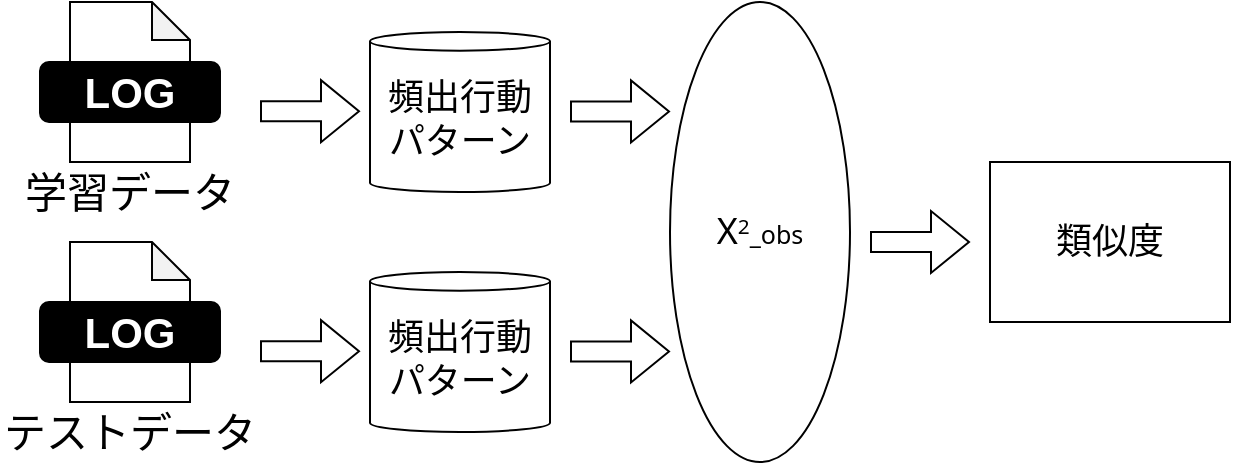 <mxfile version="20.8.11" type="github">
  <diagram id="YPccTKy6SMFwb7SAPTub" name="ページ1">
    <mxGraphModel dx="1434" dy="731" grid="1" gridSize="10" guides="1" tooltips="1" connect="1" arrows="1" fold="1" page="1" pageScale="1" pageWidth="827" pageHeight="1169" math="0" shadow="0">
      <root>
        <mxCell id="0" />
        <mxCell id="1" parent="0" />
        <mxCell id="exUD_tQTBHfpHAonWpkd-107" value="類似度" style="rounded=0;whiteSpace=wrap;html=1;labelBackgroundColor=none;fontSize=18;fontColor=#000000;fillColor=#FFFFFF;" parent="1" vertex="1">
          <mxGeometry x="610" y="280" width="120" height="80" as="geometry" />
        </mxCell>
        <mxCell id="exUD_tQTBHfpHAonWpkd-108" value="&lt;font data-font-src=&quot;https://fonts.googleapis.com/css?family=Noto+Sans+Math&quot; face=&quot;Noto Sans Math&quot;&gt;Χ&lt;span style=&quot;font-size: 12.5px;&quot;&gt;&lt;sup&gt;2&lt;/sup&gt;_obs&lt;/span&gt;&lt;br&gt;&lt;/font&gt;" style="ellipse;whiteSpace=wrap;html=1;labelBackgroundColor=none;fontSize=18;fontColor=#000000;fillColor=#FFFFFF;" parent="1" vertex="1">
          <mxGeometry x="450" y="200" width="90" height="230" as="geometry" />
        </mxCell>
        <mxCell id="exUD_tQTBHfpHAonWpkd-98" value="" style="group" parent="1" vertex="1" connectable="0">
          <mxGeometry x="120" y="200" width="120" height="110" as="geometry" />
        </mxCell>
        <mxCell id="exUD_tQTBHfpHAonWpkd-3" value="" style="group" parent="exUD_tQTBHfpHAonWpkd-98" vertex="1" connectable="0">
          <mxGeometry x="15" width="90" height="80" as="geometry" />
        </mxCell>
        <mxCell id="exUD_tQTBHfpHAonWpkd-1" value="" style="shape=note;whiteSpace=wrap;html=1;backgroundOutline=1;darkOpacity=0.05;size=19;" parent="exUD_tQTBHfpHAonWpkd-3" vertex="1">
          <mxGeometry x="15" width="60" height="80" as="geometry" />
        </mxCell>
        <mxCell id="exUD_tQTBHfpHAonWpkd-2" value="&lt;font style=&quot;font-size: 21px;&quot; color=&quot;#ffffff&quot;&gt;&lt;b&gt;LOG&lt;/b&gt;&lt;/font&gt;" style="rounded=1;whiteSpace=wrap;html=1;fillColor=#000000;" parent="exUD_tQTBHfpHAonWpkd-3" vertex="1">
          <mxGeometry y="30" width="90" height="30" as="geometry" />
        </mxCell>
        <mxCell id="exUD_tQTBHfpHAonWpkd-4" value="&lt;font color=&quot;#000000&quot;&gt;学習データ&lt;/font&gt;" style="text;html=1;strokeColor=none;fillColor=none;align=center;verticalAlign=middle;whiteSpace=wrap;rounded=0;labelBackgroundColor=none;fontSize=21;fontColor=#FFFFFF;" parent="exUD_tQTBHfpHAonWpkd-98" vertex="1">
          <mxGeometry y="80" width="120" height="30" as="geometry" />
        </mxCell>
        <mxCell id="exUD_tQTBHfpHAonWpkd-96" value="" style="group" parent="1" vertex="1" connectable="0">
          <mxGeometry x="115" y="320" width="130" height="110" as="geometry" />
        </mxCell>
        <mxCell id="exUD_tQTBHfpHAonWpkd-10" value="" style="group" parent="exUD_tQTBHfpHAonWpkd-96" vertex="1" connectable="0">
          <mxGeometry x="20" width="90" height="80" as="geometry" />
        </mxCell>
        <mxCell id="exUD_tQTBHfpHAonWpkd-11" value="" style="shape=note;whiteSpace=wrap;html=1;backgroundOutline=1;darkOpacity=0.05;size=19;" parent="exUD_tQTBHfpHAonWpkd-10" vertex="1">
          <mxGeometry x="15" width="60" height="80" as="geometry" />
        </mxCell>
        <mxCell id="exUD_tQTBHfpHAonWpkd-12" value="&lt;font style=&quot;font-size: 21px;&quot; color=&quot;#ffffff&quot;&gt;&lt;b&gt;LOG&lt;/b&gt;&lt;/font&gt;" style="rounded=1;whiteSpace=wrap;html=1;fillColor=#000000;" parent="exUD_tQTBHfpHAonWpkd-10" vertex="1">
          <mxGeometry y="30" width="90" height="30" as="geometry" />
        </mxCell>
        <mxCell id="exUD_tQTBHfpHAonWpkd-13" value="&lt;font color=&quot;#000000&quot;&gt;テストデータ&lt;/font&gt;" style="text;html=1;strokeColor=none;fillColor=none;align=center;verticalAlign=middle;whiteSpace=wrap;rounded=0;labelBackgroundColor=none;fontSize=21;fontColor=#FFFFFF;" parent="exUD_tQTBHfpHAonWpkd-96" vertex="1">
          <mxGeometry y="80" width="130" height="30" as="geometry" />
        </mxCell>
        <mxCell id="exUD_tQTBHfpHAonWpkd-109" value="" style="shape=flexArrow;endArrow=classic;html=1;rounded=0;fontSize=18;fontColor=#000000;" parent="1" edge="1">
          <mxGeometry width="50" height="50" relative="1" as="geometry">
            <mxPoint x="245" y="254.58" as="sourcePoint" />
            <mxPoint x="295" y="254.58" as="targetPoint" />
          </mxGeometry>
        </mxCell>
        <mxCell id="exUD_tQTBHfpHAonWpkd-110" value="" style="shape=flexArrow;endArrow=classic;html=1;rounded=0;fontSize=18;fontColor=#000000;" parent="1" edge="1">
          <mxGeometry width="50" height="50" relative="1" as="geometry">
            <mxPoint x="245" y="374.58" as="sourcePoint" />
            <mxPoint x="295" y="374.58" as="targetPoint" />
          </mxGeometry>
        </mxCell>
        <mxCell id="exUD_tQTBHfpHAonWpkd-111" value="頻出行動&lt;br style=&quot;border-color: var(--border-color);&quot;&gt;パターン" style="shape=cylinder3;whiteSpace=wrap;html=1;boundedLbl=1;backgroundOutline=1;size=4.667;labelBackgroundColor=none;fontSize=18;fontColor=#000000;fillColor=#FFFFFF;" parent="1" vertex="1">
          <mxGeometry x="300" y="335" width="90" height="80" as="geometry" />
        </mxCell>
        <mxCell id="exUD_tQTBHfpHAonWpkd-112" value="頻出行動&lt;br&gt;パターン" style="shape=cylinder3;whiteSpace=wrap;html=1;boundedLbl=1;backgroundOutline=1;size=4.667;labelBackgroundColor=none;fontSize=18;fontColor=#000000;fillColor=#FFFFFF;" parent="1" vertex="1">
          <mxGeometry x="300" y="215" width="90" height="80" as="geometry" />
        </mxCell>
        <mxCell id="exUD_tQTBHfpHAonWpkd-114" value="" style="shape=flexArrow;endArrow=classic;html=1;rounded=0;fontSize=18;fontColor=#000000;" parent="1" edge="1">
          <mxGeometry width="50" height="50" relative="1" as="geometry">
            <mxPoint x="400" y="374.71" as="sourcePoint" />
            <mxPoint x="450" y="374.71" as="targetPoint" />
          </mxGeometry>
        </mxCell>
        <mxCell id="exUD_tQTBHfpHAonWpkd-115" value="" style="shape=flexArrow;endArrow=classic;html=1;rounded=0;fontSize=18;fontColor=#000000;" parent="1" edge="1">
          <mxGeometry width="50" height="50" relative="1" as="geometry">
            <mxPoint x="400" y="254.71" as="sourcePoint" />
            <mxPoint x="450" y="254.71" as="targetPoint" />
          </mxGeometry>
        </mxCell>
        <mxCell id="exUD_tQTBHfpHAonWpkd-118" value="" style="shape=flexArrow;endArrow=classic;html=1;rounded=0;fontSize=18;fontColor=#000000;" parent="1" edge="1">
          <mxGeometry width="50" height="50" relative="1" as="geometry">
            <mxPoint x="550" y="320.0" as="sourcePoint" />
            <mxPoint x="600" y="320.0" as="targetPoint" />
          </mxGeometry>
        </mxCell>
      </root>
    </mxGraphModel>
  </diagram>
</mxfile>
